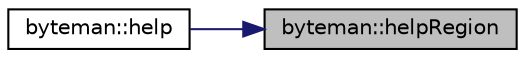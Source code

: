 digraph "byteman::helpRegion"
{
 // INTERACTIVE_SVG=YES
 // LATEX_PDF_SIZE
  edge [fontname="Helvetica",fontsize="10",labelfontname="Helvetica",labelfontsize="10"];
  node [fontname="Helvetica",fontsize="10",shape=record];
  rankdir="RL";
  Node1 [label="byteman::helpRegion",height=0.2,width=0.4,color="black", fillcolor="grey75", style="filled", fontcolor="black",tooltip=" "];
  Node1 -> Node2 [dir="back",color="midnightblue",fontsize="10",style="solid",fontname="Helvetica"];
  Node2 [label="byteman::help",height=0.2,width=0.4,color="black", fillcolor="white", style="filled",URL="$classbyteman.html#aef603360084a181b29b4f2142290d4ba",tooltip=" "];
}
